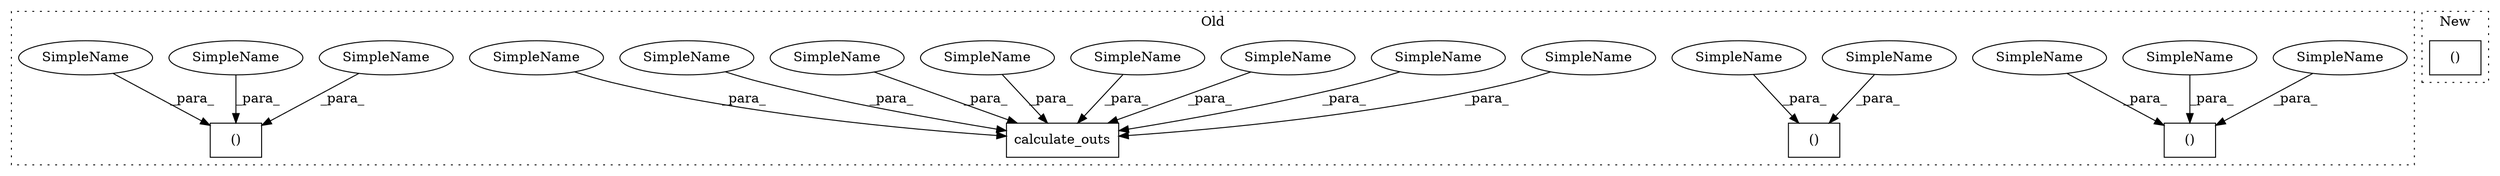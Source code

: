 digraph G {
subgraph cluster0 {
1 [label="calculate_outs" a="32" s="7952,8082" l="15,1" shape="box"];
3 [label="()" a="106" s="7625" l="63" shape="box"];
4 [label="()" a="106" s="7815" l="57" shape="box"];
5 [label="()" a="106" s="7722" l="60" shape="box"];
6 [label="SimpleName" a="42" s="8055" l="10" shape="ellipse"];
7 [label="SimpleName" a="42" s="7838" l="10" shape="ellipse"];
8 [label="SimpleName" a="42" s="7815" l="10" shape="ellipse"];
9 [label="SimpleName" a="42" s="8044" l="10" shape="ellipse"];
10 [label="SimpleName" a="42" s="8031" l="12" shape="ellipse"];
11 [label="SimpleName" a="42" s="7770" l="12" shape="ellipse"];
12 [label="SimpleName" a="42" s="7675" l="13" shape="ellipse"];
13 [label="SimpleName" a="42" s="7993" l="13" shape="ellipse"];
14 [label="SimpleName" a="42" s="7746" l="11" shape="ellipse"];
15 [label="SimpleName" a="42" s="8019" l="11" shape="ellipse"];
16 [label="SimpleName" a="42" s="7967" l="12" shape="ellipse"];
17 [label="SimpleName" a="42" s="7625" l="12" shape="ellipse"];
18 [label="SimpleName" a="42" s="7980" l="12" shape="ellipse"];
19 [label="SimpleName" a="42" s="7650" l="12" shape="ellipse"];
20 [label="SimpleName" a="42" s="8066" l="11" shape="ellipse"];
21 [label="SimpleName" a="42" s="7861" l="11" shape="ellipse"];
label = "Old";
style="dotted";
}
subgraph cluster1 {
2 [label="()" a="106" s="7607" l="69" shape="box"];
label = "New";
style="dotted";
}
6 -> 1 [label="_para_"];
7 -> 4 [label="_para_"];
8 -> 4 [label="_para_"];
9 -> 1 [label="_para_"];
10 -> 1 [label="_para_"];
11 -> 5 [label="_para_"];
12 -> 3 [label="_para_"];
13 -> 1 [label="_para_"];
14 -> 5 [label="_para_"];
15 -> 1 [label="_para_"];
16 -> 1 [label="_para_"];
17 -> 3 [label="_para_"];
18 -> 1 [label="_para_"];
19 -> 3 [label="_para_"];
20 -> 1 [label="_para_"];
21 -> 4 [label="_para_"];
}